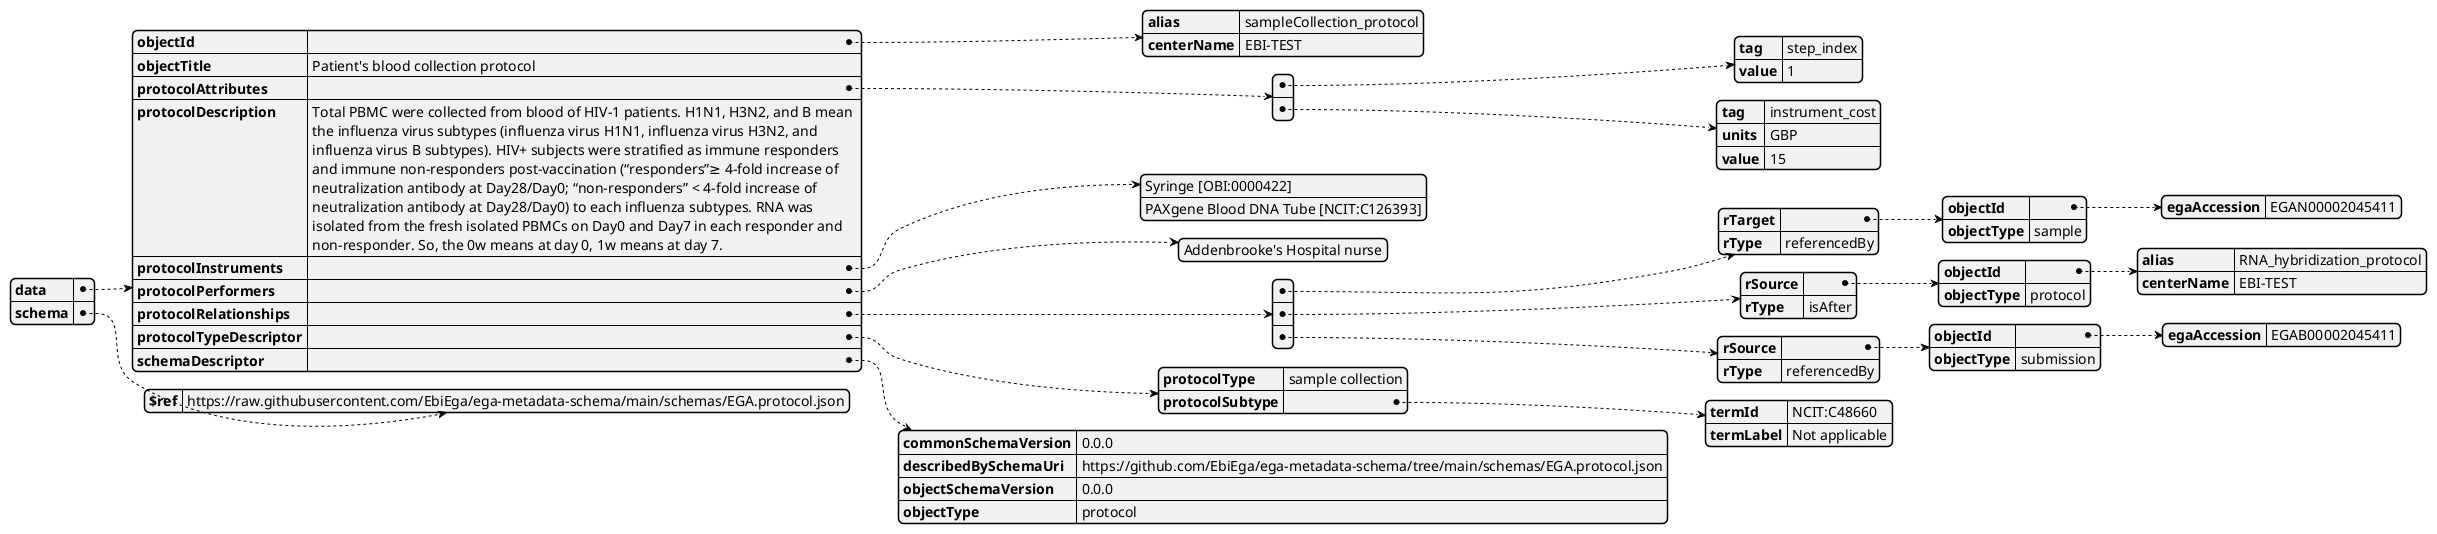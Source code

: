 @startjson

{
    "data": {
        "objectId": {
            "alias": "sampleCollection_protocol",
            "centerName": "EBI-TEST"
        },
        "objectTitle": "Patient's blood collection protocol",
        "protocolAttributes": [
            {
                "tag": "step_index",
                "value": "1"
            },
            {
                "tag": "instrument_cost",
                "units": "GBP",
                "value": 15
            }
        ],
        "protocolDescription": "Total PBMC were collected from blood of HIV-1 patients. H1N1, H3N2, and B mean \\nthe influenza virus subtypes (influenza virus H1N1, influenza virus H3N2, and \\ninfluenza virus B subtypes). HIV+ subjects were stratified as immune responders \\nand immune non-responders post-vaccination (\u201cresponders\u201d\u2265 4-fold increase of \\nneutralization antibody at Day28/Day0; \u201cnon-responders\u201d < 4-fold increase of \\nneutralization antibody at Day28/Day0) to each influenza subtypes. RNA was \\nisolated from the fresh isolated PBMCs on Day0 and Day7 in each responder and \\nnon-responder. So, the 0w means at day 0, 1w means at day 7.",
        "protocolInstruments": [
            "Syringe [OBI:0000422]",
            "PAXgene Blood DNA Tube [NCIT:C126393]"
        ],
        "protocolPerformers": [
            "Addenbrooke's Hospital nurse"
        ],
        "protocolRelationships": [
            {
                "rTarget": {
                    "objectId": {
                        "egaAccession": "EGAN00002045411"
                    },
                    "objectType": "sample"
                },
                "rType": "referencedBy"
            },
            {
                "rSource": {
                    "objectId": {
                        "alias": "RNA_hybridization_protocol",
                        "centerName": "EBI-TEST"
                    },
                    "objectType": "protocol"
                },
                "rType": "isAfter"
            },
            {
                "rSource": {
                    "objectId": {
                        "egaAccession": "EGAB00002045411"
                    },
                    "objectType": "submission"
                },
                "rType": "referencedBy"
            }
        ],
        "protocolTypeDescriptor": {
            "protocolType": "sample collection",
            "protocolSubtype": {
                "termId": "NCIT:C48660",
                "termLabel": "Not applicable"
            }
        },
        "schemaDescriptor": {
            "commonSchemaVersion": "0.0.0",
            "describedBySchemaUri": "https://github.com/EbiEga/ega-metadata-schema/tree/main/schemas/EGA.protocol.json",
            "objectSchemaVersion": "0.0.0",
            "objectType": "protocol"
        }
    },
    "schema": {
        "$ref": "https://raw.githubusercontent.com/EbiEga/ega-metadata-schema/main/schemas/EGA.protocol.json"
    }
}
@endjson